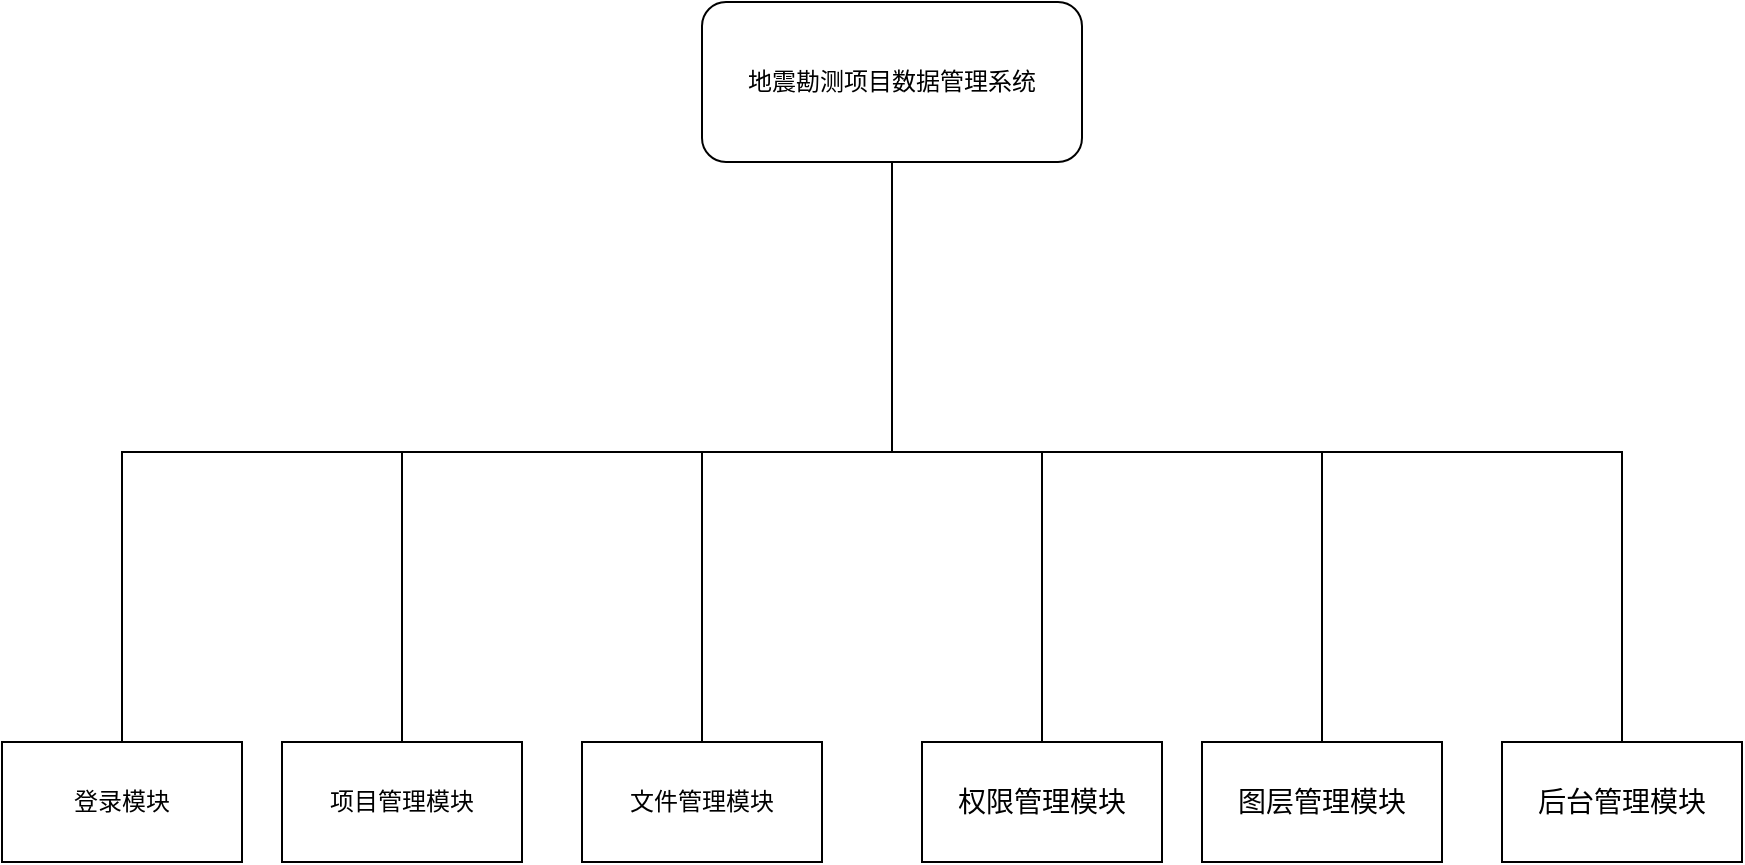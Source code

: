 <mxfile version="17.4.4" type="github">
  <diagram id="NUiRZpOZK513rjNv98Oe" name="Page-1">
    <mxGraphModel dx="2062" dy="1121" grid="1" gridSize="10" guides="1" tooltips="1" connect="1" arrows="1" fold="1" page="1" pageScale="1" pageWidth="827" pageHeight="1169" math="0" shadow="0">
      <root>
        <mxCell id="0" />
        <mxCell id="1" parent="0" />
        <mxCell id="MKK4ZT9fQNfWlhLnhhMg-16" style="edgeStyle=orthogonalEdgeStyle;rounded=0;orthogonalLoop=1;jettySize=auto;html=1;exitX=0.5;exitY=1;exitDx=0;exitDy=0;endArrow=none;endFill=0;strokeWidth=1;" parent="1" source="MKK4ZT9fQNfWlhLnhhMg-1" target="MKK4ZT9fQNfWlhLnhhMg-10" edge="1">
          <mxGeometry relative="1" as="geometry" />
        </mxCell>
        <mxCell id="MKK4ZT9fQNfWlhLnhhMg-17" style="edgeStyle=orthogonalEdgeStyle;rounded=0;orthogonalLoop=1;jettySize=auto;html=1;exitX=0.5;exitY=1;exitDx=0;exitDy=0;endArrow=none;endFill=0;strokeWidth=1;" parent="1" source="MKK4ZT9fQNfWlhLnhhMg-1" target="MKK4ZT9fQNfWlhLnhhMg-8" edge="1">
          <mxGeometry relative="1" as="geometry" />
        </mxCell>
        <mxCell id="MKK4ZT9fQNfWlhLnhhMg-18" style="edgeStyle=orthogonalEdgeStyle;rounded=0;orthogonalLoop=1;jettySize=auto;html=1;exitX=0.5;exitY=1;exitDx=0;exitDy=0;endArrow=none;endFill=0;strokeWidth=1;" parent="1" source="MKK4ZT9fQNfWlhLnhhMg-1" target="MKK4ZT9fQNfWlhLnhhMg-9" edge="1">
          <mxGeometry relative="1" as="geometry" />
        </mxCell>
        <mxCell id="MKK4ZT9fQNfWlhLnhhMg-19" style="edgeStyle=orthogonalEdgeStyle;rounded=0;orthogonalLoop=1;jettySize=auto;html=1;exitX=0.5;exitY=1;exitDx=0;exitDy=0;endArrow=none;endFill=0;strokeWidth=1;" parent="1" source="MKK4ZT9fQNfWlhLnhhMg-1" target="MKK4ZT9fQNfWlhLnhhMg-12" edge="1">
          <mxGeometry relative="1" as="geometry" />
        </mxCell>
        <mxCell id="MKK4ZT9fQNfWlhLnhhMg-20" style="edgeStyle=orthogonalEdgeStyle;rounded=0;orthogonalLoop=1;jettySize=auto;html=1;exitX=0.5;exitY=1;exitDx=0;exitDy=0;entryX=0.5;entryY=0;entryDx=0;entryDy=0;endArrow=none;endFill=0;strokeWidth=1;" parent="1" source="MKK4ZT9fQNfWlhLnhhMg-1" target="MKK4ZT9fQNfWlhLnhhMg-13" edge="1">
          <mxGeometry relative="1" as="geometry" />
        </mxCell>
        <mxCell id="MKK4ZT9fQNfWlhLnhhMg-21" style="edgeStyle=orthogonalEdgeStyle;rounded=0;orthogonalLoop=1;jettySize=auto;html=1;exitX=0.5;exitY=1;exitDx=0;exitDy=0;entryX=0.5;entryY=0;entryDx=0;entryDy=0;endArrow=none;endFill=0;strokeWidth=1;" parent="1" source="MKK4ZT9fQNfWlhLnhhMg-1" target="MKK4ZT9fQNfWlhLnhhMg-14" edge="1">
          <mxGeometry relative="1" as="geometry" />
        </mxCell>
        <mxCell id="MKK4ZT9fQNfWlhLnhhMg-1" value="地震勘测项目数据管理系统" style="rounded=1;whiteSpace=wrap;html=1;" parent="1" vertex="1">
          <mxGeometry x="480" y="270" width="190" height="80" as="geometry" />
        </mxCell>
        <mxCell id="MKK4ZT9fQNfWlhLnhhMg-8" value="&lt;span&gt;登录模块&lt;/span&gt;" style="rounded=0;whiteSpace=wrap;html=1;" parent="1" vertex="1">
          <mxGeometry x="130" y="640" width="120" height="60" as="geometry" />
        </mxCell>
        <mxCell id="MKK4ZT9fQNfWlhLnhhMg-9" value="项目管理模块" style="rounded=0;whiteSpace=wrap;html=1;" parent="1" vertex="1">
          <mxGeometry x="270" y="640" width="120" height="60" as="geometry" />
        </mxCell>
        <mxCell id="MKK4ZT9fQNfWlhLnhhMg-10" value="文件管理模块" style="rounded=0;whiteSpace=wrap;html=1;" parent="1" vertex="1">
          <mxGeometry x="420" y="640" width="120" height="60" as="geometry" />
        </mxCell>
        <mxCell id="MKK4ZT9fQNfWlhLnhhMg-12" value="&lt;span style=&quot;font-size: 14px&quot;&gt;权限管理模块&lt;/span&gt;" style="rounded=0;whiteSpace=wrap;html=1;" parent="1" vertex="1">
          <mxGeometry x="590" y="640" width="120" height="60" as="geometry" />
        </mxCell>
        <mxCell id="MKK4ZT9fQNfWlhLnhhMg-13" value="&lt;span style=&quot;font-size: 14px&quot;&gt;图层管理模块&lt;/span&gt;" style="rounded=0;whiteSpace=wrap;html=1;" parent="1" vertex="1">
          <mxGeometry x="730" y="640" width="120" height="60" as="geometry" />
        </mxCell>
        <mxCell id="MKK4ZT9fQNfWlhLnhhMg-14" value="&lt;span style=&quot;font-size: 14px&quot;&gt;后台管理模块&lt;/span&gt;" style="rounded=0;whiteSpace=wrap;html=1;" parent="1" vertex="1">
          <mxGeometry x="880" y="640" width="120" height="60" as="geometry" />
        </mxCell>
      </root>
    </mxGraphModel>
  </diagram>
</mxfile>
